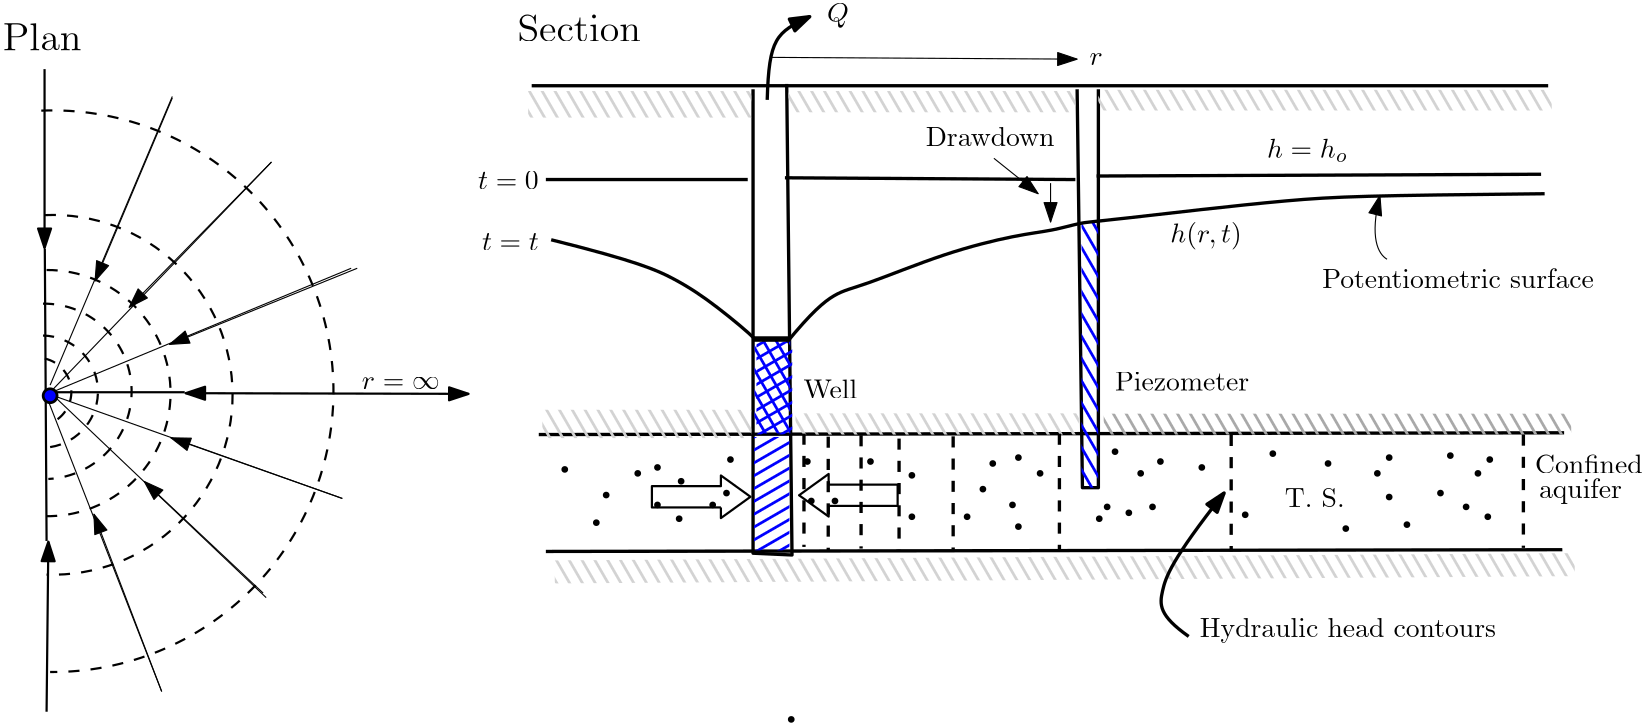 <?xml version="1.0"?>
<!DOCTYPE ipe SYSTEM "ipe.dtd">
<ipe version="70206" creator="Ipe 7.2.9">
<info created="D:20201201010035" modified="D:20201201010758"/>
<ipestyle name="basic">
<symbol name="arrow/arc(spx)">
<path stroke="sym-stroke" fill="sym-stroke" pen="sym-pen">
0 0 m
-1 0.333 l
-1 -0.333 l
h
</path>
</symbol>
<symbol name="arrow/farc(spx)">
<path stroke="sym-stroke" fill="white" pen="sym-pen">
0 0 m
-1 0.333 l
-1 -0.333 l
h
</path>
</symbol>
<symbol name="arrow/ptarc(spx)">
<path stroke="sym-stroke" fill="sym-stroke" pen="sym-pen">
0 0 m
-1 0.333 l
-0.8 0 l
-1 -0.333 l
h
</path>
</symbol>
<symbol name="arrow/fptarc(spx)">
<path stroke="sym-stroke" fill="white" pen="sym-pen">
0 0 m
-1 0.333 l
-0.8 0 l
-1 -0.333 l
h
</path>
</symbol>
<symbol name="mark/circle(sx)" transformations="translations">
<path fill="sym-stroke">
0.6 0 0 0.6 0 0 e
0.4 0 0 0.4 0 0 e
</path>
</symbol>
<symbol name="mark/disk(sx)" transformations="translations">
<path fill="sym-stroke">
0.6 0 0 0.6 0 0 e
</path>
</symbol>
<symbol name="mark/fdisk(sfx)" transformations="translations">
<group>
<path fill="sym-fill">
0.5 0 0 0.5 0 0 e
</path>
<path fill="sym-stroke" fillrule="eofill">
0.6 0 0 0.6 0 0 e
0.4 0 0 0.4 0 0 e
</path>
</group>
</symbol>
<symbol name="mark/box(sx)" transformations="translations">
<path fill="sym-stroke" fillrule="eofill">
-0.6 -0.6 m
0.6 -0.6 l
0.6 0.6 l
-0.6 0.6 l
h
-0.4 -0.4 m
0.4 -0.4 l
0.4 0.4 l
-0.4 0.4 l
h
</path>
</symbol>
<symbol name="mark/square(sx)" transformations="translations">
<path fill="sym-stroke">
-0.6 -0.6 m
0.6 -0.6 l
0.6 0.6 l
-0.6 0.6 l
h
</path>
</symbol>
<symbol name="mark/fsquare(sfx)" transformations="translations">
<group>
<path fill="sym-fill">
-0.5 -0.5 m
0.5 -0.5 l
0.5 0.5 l
-0.5 0.5 l
h
</path>
<path fill="sym-stroke" fillrule="eofill">
-0.6 -0.6 m
0.6 -0.6 l
0.6 0.6 l
-0.6 0.6 l
h
-0.4 -0.4 m
0.4 -0.4 l
0.4 0.4 l
-0.4 0.4 l
h
</path>
</group>
</symbol>
<symbol name="mark/cross(sx)" transformations="translations">
<group>
<path fill="sym-stroke">
-0.43 -0.57 m
0.57 0.43 l
0.43 0.57 l
-0.57 -0.43 l
h
</path>
<path fill="sym-stroke">
-0.43 0.57 m
0.57 -0.43 l
0.43 -0.57 l
-0.57 0.43 l
h
</path>
</group>
</symbol>
<symbol name="arrow/fnormal(spx)">
<path stroke="sym-stroke" fill="white" pen="sym-pen">
0 0 m
-1 0.333 l
-1 -0.333 l
h
</path>
</symbol>
<symbol name="arrow/pointed(spx)">
<path stroke="sym-stroke" fill="sym-stroke" pen="sym-pen">
0 0 m
-1 0.333 l
-0.8 0 l
-1 -0.333 l
h
</path>
</symbol>
<symbol name="arrow/fpointed(spx)">
<path stroke="sym-stroke" fill="white" pen="sym-pen">
0 0 m
-1 0.333 l
-0.8 0 l
-1 -0.333 l
h
</path>
</symbol>
<symbol name="arrow/linear(spx)">
<path stroke="sym-stroke" pen="sym-pen">
-1 0.333 m
0 0 l
-1 -0.333 l
</path>
</symbol>
<symbol name="arrow/fdouble(spx)">
<path stroke="sym-stroke" fill="white" pen="sym-pen">
0 0 m
-1 0.333 l
-1 -0.333 l
h
-1 0 m
-2 0.333 l
-2 -0.333 l
h
</path>
</symbol>
<symbol name="arrow/double(spx)">
<path stroke="sym-stroke" fill="sym-stroke" pen="sym-pen">
0 0 m
-1 0.333 l
-1 -0.333 l
h
-1 0 m
-2 0.333 l
-2 -0.333 l
h
</path>
</symbol>
<pen name="heavier" value="0.8"/>
<pen name="fat" value="1.2"/>
<pen name="ultrafat" value="2"/>
<symbolsize name="large" value="5"/>
<symbolsize name="small" value="2"/>
<symbolsize name="tiny" value="1.1"/>
<arrowsize name="large" value="10"/>
<arrowsize name="small" value="5"/>
<arrowsize name="tiny" value="3"/>
<color name="red" value="1 0 0"/>
<color name="green" value="0 1 0"/>
<color name="blue" value="0 0 1"/>
<color name="yellow" value="1 1 0"/>
<color name="orange" value="1 0.647 0"/>
<color name="gold" value="1 0.843 0"/>
<color name="purple" value="0.627 0.125 0.941"/>
<color name="gray" value="0.745"/>
<color name="brown" value="0.647 0.165 0.165"/>
<color name="navy" value="0 0 0.502"/>
<color name="pink" value="1 0.753 0.796"/>
<color name="seagreen" value="0.18 0.545 0.341"/>
<color name="turquoise" value="0.251 0.878 0.816"/>
<color name="violet" value="0.933 0.51 0.933"/>
<color name="darkblue" value="0 0 0.545"/>
<color name="darkcyan" value="0 0.545 0.545"/>
<color name="darkgray" value="0.663"/>
<color name="darkgreen" value="0 0.392 0"/>
<color name="darkmagenta" value="0.545 0 0.545"/>
<color name="darkorange" value="1 0.549 0"/>
<color name="darkred" value="0.545 0 0"/>
<color name="lightblue" value="0.678 0.847 0.902"/>
<color name="lightcyan" value="0.878 1 1"/>
<color name="lightgray" value="0.827"/>
<color name="lightgreen" value="0.565 0.933 0.565"/>
<color name="lightyellow" value="1 1 0.878"/>
<dashstyle name="dashed" value="[4] 0"/>
<dashstyle name="dotted" value="[1 3] 0"/>
<dashstyle name="dash dotted" value="[4 2 1 2] 0"/>
<dashstyle name="dash dot dotted" value="[4 2 1 2 1 2] 0"/>
<textsize name="large" value="\large"/>
<textsize name="Large" value="\Large"/>
<textsize name="LARGE" value="\LARGE"/>
<textsize name="huge" value="\huge"/>
<textsize name="Huge" value="\Huge"/>
<textsize name="small" value="\small"/>
<textsize name="footnote" value="\footnotesize"/>
<textsize name="tiny" value="\tiny"/>
<textstyle name="center" begin="\begin{center}" end="\end{center}"/>
<textstyle name="itemize" begin="\begin{itemize}" end="\end{itemize}"/>
<textstyle name="item" begin="\begin{itemize}\item{}" end="\end{itemize}"/>
<gridsize name="4 pts" value="4"/>
<gridsize name="8 pts (~3 mm)" value="8"/>
<gridsize name="16 pts (~6 mm)" value="16"/>
<gridsize name="32 pts (~12 mm)" value="32"/>
<gridsize name="10 pts (~3.5 mm)" value="10"/>
<gridsize name="20 pts (~7 mm)" value="20"/>
<gridsize name="14 pts (~5 mm)" value="14"/>
<gridsize name="28 pts (~10 mm)" value="28"/>
<gridsize name="56 pts (~20 mm)" value="56"/>
<anglesize name="90 deg" value="90"/>
<anglesize name="60 deg" value="60"/>
<anglesize name="45 deg" value="45"/>
<anglesize name="30 deg" value="30"/>
<anglesize name="22.5 deg" value="22.5"/>
<opacity name="10%" value="0.1"/>
<opacity name="30%" value="0.3"/>
<opacity name="50%" value="0.5"/>
<opacity name="75%" value="0.75"/>
<tiling name="falling" angle="-60" step="4" width="1"/>
<tiling name="rising" angle="30" step="4" width="1"/>
</ipestyle>
<page>
<layer name="alpha"/>
<view layers="alpha" active="alpha"/>
<path layer="alpha" matrix="1 0 0 1 98.9629 307.973" stroke="black" pen="fat">
291.362 447.193 m
293.274 303.752 l
299.012 303.752 l
299.012 447.193 l
299.012 447.193 l
</path>
<path matrix="1 0 0 1 98.9629 307.973" stroke="black" pen="fat">
186.809 449.106 m
188.721 279.526 l
174.696 280.164 l
174.696 447.193 l
</path>
<path matrix="1 0 0 1 98.9629 307.973" stroke="black" pen="fat">
97.5564 322.877 m
466.679 323.515 l
</path>
<path matrix="1 0 0 1 98.9629 307.973" stroke="black" pen="fat">
100.106 280.801 m
466.041 281.439 l
</path>
<path matrix="1 0 0 1 98.9629 307.973" stroke="black" pen="fat">
95.0063 448.468 m
460.941 448.468 l
</path>
<path matrix="0.869565 0 0 1 122.652 309.017" fill="blue" fillrule="wind" tiling="rising">
174.058 320.965 m
174.058 280.164 l
188.721 280.164 l
188.721 320.965 l
h
</path>
<path matrix="0.878828 0 0 0.819476 121.215 401.668" fill="blue" fillrule="eofill" tiling="falling">
174.058 320.965 m
174.058 280.164 l
188.721 280.164 l
188.721 320.965 l
h
</path>
<path matrix="0.787657 0 0 1.00436 161.901 306.027" fill="blue" fillrule="wind" tiling="falling">
291.999 399.379 m
291.999 304.389 l
299.649 304.389 l
299.649 399.379 l
h
</path>
<path matrix="1 0 0 1 98.9629 307.973" fill="white">
94.3688 446.556 m
173.421 447.193 l
</path>
<path matrix="1 0 0 1 98.9629 307.973" fill="white">
186.171 446.556 m
291.362 447.831 l
</path>
<path matrix="1 0 0 1 98.9629 307.973" fill="white">
298.374 447.831 m
459.666 448.468 l
</path>
<path matrix="0.984848 0 0 0.833333 105.966 381.23" fill="lightgray" tiling="falling">
296.462 448.468 m
296.462 439.543 l
462.216 439.543 l
462.216 448.468 l
h
</path>
<path matrix="1 0 0 1 98.9629 307.973" fill="lightgray" tiling="falling">
187.446 446.556 m
187.446 438.905 l
290.724 438.905 l
290.724 446.556 l
h
</path>
<path matrix="1 0 0 1 98.9629 307.973" fill="lightgray" tiling="falling">
93.7313 446.556 m
93.7313 436.993 l
174.058 436.993 l
174.058 446.556 l
h
</path>
<path matrix="0.999974 0.00714256 -0.00714256 0.999974 104.125 305.316" fill="lightgray" tiling="falling">
100.106 279.526 m
100.106 271.238 l
467.316 271.238 l
467.316 279.526 l
h
</path>
<path matrix="1 0 0 1 98.9629 307.973" fill="lightgray" tiling="falling">
98.8314 331.802 m
98.8314 321.602 l
174.058 321.602 l
174.058 331.802 l
h
</path>
<path matrix="1 0 0 0.736842 100.238 392.941" fill="darkgray" tiling="falling">
299.649 333.078 m
299.649 322.877 l
467.954 322.877 l
467.954 333.078 l
h
</path>
<path matrix="0.987805 0 0 1 102.524 307.973" fill="lightgray" tiling="falling">
188.721 330.527 m
188.721 322.877 l
291.999 322.877 l
291.999 330.527 l
h
</path>
<path matrix="1 0 0 1 98.9629 307.973" stroke="black" arrow="normal/normal">
281.799 413.405 m
281.799 399.379 l
</path>
<path matrix="1 0 0 1 98.9629 307.973" stroke="black" arrow="normal/normal">
261.398 422.33 m
277.336 409.58 l
</path>
<path matrix="1 0 0 1 98.9629 307.973" stroke="black" rarrow="normal/normal">
400.377 408.942 m
396.552 393.642
399.74 387.904
402.927 385.991 c
</path>
<path matrix="1 0 0 1 98.9629 307.973" stroke="black" pen="fat">
186.809 356.028 m
195.734 366.866
204.659 374.516
212.947 375.791
244.185 388.542
270.324 394.917
282.436 396.192
293.274 399.379
297.737 399.379
372.964 408.305
396.552 408.942
459.666 409.58 c
</path>
<path matrix="1 0 0 1 98.9629 307.973" stroke="black" pen="fat">
102.019 393.004 m
132.62 385.354
147.283 378.979
161.308 369.416
172.783 359.853
175.333 357.303 c
</path>
<path matrix="1 0 0 1 98.9629 307.973" stroke="black" dash="dashed" pen="fat">
246.735 322.24 m
246.735 281.439 l
</path>
<path matrix="1 0 0 1.0389 137.214 296.387" stroke="0" dash="dashed" pen="fat">
246.735 322.24 m
246.735 281.439 l
</path>
<path matrix="1 0 0 1.02862 199.053 299.281" stroke="0" dash="dashed" pen="fat">
246.735 322.24 m
246.735 281.439 l
</path>
<path matrix="1 0 0 1 304.243 308.611" stroke="black" dash="dashed" pen="fat">
246.735 322.24 m
246.735 281.439 l
</path>
<path matrix="1 0 0 1 79.4896 307.163" stroke="0" dash="dashed" pen="fat">
246.735 322.24 m
246.735 281.439 l
</path>
<path matrix="1 0 0 1 65.812 308.379" stroke="0" dash="dashed" pen="fat">
246.735 322.24 m
246.735 281.439 l
</path>
<path matrix="1 0 0 1 53.9889 307.858" stroke="0" dash="dashed" pen="fat">
246.735 322.24 m
246.735 281.439 l
</path>
<path matrix="1 0 0 1 98.9629 307.973" stroke="black" pen="fat">
100.106 414.68 m
172.783 414.68 l
</path>
<path matrix="1 0 0 1 98.9629 307.973" stroke="black" pen="fat">
186.171 415.317 m
290.724 414.68 l
</path>
<path matrix="1 0 0 1 98.9629 307.973" stroke="black" pen="fat">
298.374 415.955 m
458.391 416.592 l
</path>
<path matrix="1 0 0 1 98.9629 307.973" stroke="black" pen="fat" arrow="normal/normal">
331.525 250.2 m
320.687 257.85
321.325 265.501
325.15 277.614
344.276 301.839 c
</path>
<path matrix="1 0 0 1 98.9629 307.973" stroke="black" pen="fat" arrow="normal/normal">
179.796 443.368 m
180.434 465.681
182.984 467.594
195.097 473.331 c
</path>
<path matrix="1 0 0 1 98.9629 307.973" stroke="black" arrow="normal/normal">
181.071 458.668 m
291.362 458.031 l
</path>
<path matrix="0.878828 0 0 0.819476 121.911 401.319" fill="blue" fillrule="eofill" tiling="rising">
174.058 320.965 m
174.058 280.164 l
188.721 280.164 l
188.721 320.965 l
h
</path>
<path matrix="0.225168 0 0 0 240.437 665.241" stroke="black" pen="ultrafat">
148.62 360.051 m
206.015 360.051 l
</path>
<text matrix="1 0 0 1 -179.369 147.506" transformations="translations" pos="479.679 631.973" stroke="black" type="label" width="7.876" height="6.815" depth="1.93" valign="baseline" style="math">Q</text>
<text matrix="1 0 0 1 -84.9351 131.885" transformations="translations" pos="479.679 631.973" stroke="black" type="label" width="4.771" height="4.289" depth="0" valign="baseline" style="math">r</text>
<text matrix="1 0 0 1 54.2309 150.346" transformations="translations" pos="404.415 580.141" stroke="black" type="label" width="29.194" height="6.923" depth="1.49" valign="baseline" style="math">h=h_o</text>
<text matrix="1 0 0 1 90.4425 146.086" transformations="translations" pos="388.085 537.539" stroke="black" type="label" width="97.938" height="6.918" depth="0" valign="baseline">Potentiometric surface</text>
<text matrix="1 0 0 1 52.8109 88.5734" transformations="translations" pos="351.163 558.13" stroke="black" type="label" width="48.319" height="6.808" depth="0" valign="baseline">Piezometer</text>
<text matrix="1 0 0 1 48.5507 24.6707" transformations="translations" pos="416.486 580.141" stroke="black" type="label" width="21.586" height="6.808" depth="0" valign="baseline">T. S.</text>
<use matrix="1 0 0 1 98.9629 307.973" name="mark/disk(sx)" pos="106.913 310.329" size="small" stroke="black"/>
<use matrix="1 0 0 1 98.9629 307.973" name="mark/disk(sx)" pos="133.184 308.909" size="small" stroke="black"/>
<use matrix="1 0 0 1 98.9629 307.973" name="mark/disk(sx)" pos="140.284 297.549" size="small" stroke="black"/>
<use matrix="1 0 0 1 98.9629 307.973" name="mark/disk(sx)" pos="121.823 301.099" size="small" stroke="black"/>
<use matrix="1 0 0 1 98.9629 307.973" name="mark/disk(sx)" pos="148.804 306.069" size="small" stroke="black"/>
<use matrix="1 0 0 1 98.9629 307.973" name="mark/disk(sx)" pos="166.555 313.879" size="small" stroke="black"/>
<use matrix="1 0 0 1 98.9629 307.973" name="mark/disk(sx)" pos="165.135 301.809" size="small" stroke="black"/>
<use matrix="1 0 0 1 98.9629 307.973" name="mark/disk(sx)" pos="160.165 297.549" size="small" stroke="black"/>
<use matrix="1 0 0 1 98.9629 307.973" name="mark/disk(sx)" pos="118.273 291.158" size="small" stroke="black"/>
<use matrix="1 0 0 1 98.9629 307.973" name="mark/disk(sx)" pos="140.284 311.039" size="small" stroke="black"/>
<use matrix="1 0 0 1 98.9629 307.973" name="mark/disk(sx)" pos="260.989 312.459" size="small" stroke="black"/>
<use matrix="1 0 0 1 98.9629 307.973" name="mark/disk(sx)" pos="314.242 308.909" size="small" stroke="black"/>
<use matrix="1 0 0 1 98.9629 307.973" name="mark/disk(sx)" pos="321.342 313.169" size="small" stroke="black"/>
<use matrix="1 0 0 1 98.9629 307.973" name="mark/disk(sx)" pos="399.445 308.909" size="small" stroke="black"/>
<use matrix="1 0 0 1 98.9629 307.973" name="mark/disk(sx)" pos="422.166 301.809" size="small" stroke="black"/>
<use matrix="1 0 0 1 98.9629 307.973" name="mark/disk(sx)" pos="431.397 296.839" size="small" stroke="black"/>
<use matrix="1 0 0 1 98.9629 307.973" name="mark/disk(sx)" pos="435.657 308.909" size="small" stroke="black"/>
<use matrix="1 0 0 1 98.9629 307.973" name="mark/disk(sx)" pos="268.09 297.549" size="small" stroke="black"/>
<use matrix="1 0 0 1 98.9629 307.973" name="mark/disk(sx)" pos="231.878 293.289" size="small" stroke="black"/>
<use matrix="1 0 0 1 98.9629 307.973" name="mark/disk(sx)" pos="231.878 308.199" size="small" stroke="black"/>
<use matrix="1 0 0 1 98.9629 307.973" name="mark/disk(sx)" pos="216.967 313.169" size="small" stroke="black"/>
<use matrix="1 0 0 1 98.9629 307.973" name="mark/disk(sx)" pos="204.187 298.969" size="small" stroke="black"/>
<use matrix="1 0 0 1 98.9629 307.973" name="mark/disk(sx)" pos="194.246 313.169" size="small" stroke="black"/>
<use matrix="1 0 0 1 98.9629 307.973" name="mark/disk(sx)" pos="195.666 298.969" size="small" stroke="black"/>
<use matrix="1 0 0 1 98.9629 307.973" name="mark/disk(sx)" pos="302.171 296.839" size="small" stroke="black"/>
<use matrix="1 0 0 1 98.9629 307.973" name="mark/disk(sx)" pos="270.22 289.738" size="small" stroke="black"/>
<use matrix="1 0 0 1 98.9629 307.973" name="mark/disk(sx)" pos="278.03 308.909" size="small" stroke="black"/>
<use matrix="1 0 0 1 98.9629 307.973" name="mark/disk(sx)" pos="270.22 314.59" size="small" stroke="black"/>
<use matrix="1 0 0 1 98.9629 307.973" name="mark/disk(sx)" pos="361.814 316.01" size="small" stroke="black"/>
<use matrix="1 0 0 1 98.9629 307.973" name="mark/disk(sx)" pos="351.873 293.999" size="small" stroke="black"/>
<use matrix="1 0 0 1 98.9629 307.973" name="mark/disk(sx)" pos="410.096 290.448" size="small" stroke="black"/>
<use matrix="1 0 0 1 98.9629 307.973" name="mark/disk(sx)" pos="425.716 315.3" size="small" stroke="black"/>
<use matrix="1 0 0 1 98.9629 307.973" name="mark/disk(sx)" pos="439.207 293.289" size="small" stroke="black"/>
<use matrix="1 0 0 1 98.9629 307.973" name="mark/disk(sx)" pos="403.705 314.59" size="small" stroke="black"/>
<use matrix="1 0 0 1 98.9629 307.973" name="mark/disk(sx)" pos="148.094 292.579" size="small" stroke="black"/>
<use matrix="1 0 0 1 98.9629 307.973" name="mark/disk(sx)" pos="299.331 292.579" size="small" stroke="black"/>
<use matrix="1 0 0 1 98.9629 307.973" name="mark/disk(sx)" pos="336.253 311.039" size="small" stroke="black"/>
<use matrix="1 0 0 1 98.9629 307.973" name="mark/disk(sx)" pos="318.502 296.839" size="small" stroke="black"/>
<use matrix="1 0 0 1 98.9629 307.973" name="mark/disk(sx)" pos="305.011 316.72" size="small" stroke="black"/>
<use matrix="1 0 0 1 98.9629 307.973" name="mark/disk(sx)" pos="309.981 294.709" size="small" stroke="black"/>
<use matrix="1 0 0 1 98.9629 307.973" name="mark/disk(sx)" pos="257.439 303.229" size="small" stroke="black"/>
<use matrix="1 0 0 1 98.9629 307.973" name="mark/disk(sx)" pos="251.759 293.289" size="small" stroke="black"/>
<use matrix="1 0 0 1 98.9629 307.973" name="mark/disk(sx)" pos="403.705 300.389" size="small" stroke="black"/>
<use matrix="1 0 0 1 98.9629 307.973" name="mark/disk(sx)" pos="388.085 289.028" size="small" stroke="black"/>
<use matrix="1 0 0 1 98.9629 307.973" name="mark/disk(sx)" pos="381.694 312.459" size="small" stroke="black"/>
<use matrix="1 0 0 1 98.9629 307.973" name="mark/disk(sx)" pos="439.917 313.879" size="small" stroke="black"/>
<text matrix="1 0 0 1 12.3391 212.829" transformations="translations" pos="323.472 521.919" stroke="black" type="label" width="46.382" height="6.918" depth="0" valign="baseline">Drawdown</text>
<text matrix="1 0 0 1 44.2905 184.428" transformations="translations" pos="379.564 515.528" stroke="black" type="label" width="25.732" height="7.473" depth="2.49" valign="baseline" style="math">h(r, t)</text>
<text matrix="1 0 0 1 157.139 -82.5557" transformations="translations" pos="398.025 699.426" stroke="black" type="label" width="38.744" height="6.918" depth="0" valign="baseline">Confined</text>
<text matrix="1 0 0 1 158.535 -91.3899" transformations="translations" pos="398.025 699.426" stroke="black" type="label" width="29.916" height="6.926" depth="1.93" valign="baseline">aquifer</text>
<text matrix="1 0 0 1 -116.887 101.354" transformations="translations" pos="408.676 542.509" stroke="black" type="label" width="19.372" height="6.918" depth="0" valign="baseline">Well</text>
<text matrix="1 0 0 1 -247.532 153.186" transformations="translations" pos="422.166 565.94" stroke="black" type="label" width="21.862" height="6.42" depth="0" valign="baseline" style="math">t=0</text>
<text matrix="1 0 0 1 -246.112 131.175" transformations="translations" pos="422.166 565.94" stroke="black" type="label" width="20.479" height="6.128" depth="0" valign="baseline" style="math">t=t</text>
<text matrix="1 0 0 1 52.1008 322.174" transformations="translations" pos="382.405 235.776" stroke="black" type="label" width="106.656" height="6.926" depth="1.93" valign="baseline">Hydraulic head contours</text>
<text matrix="1 0 0 1 -229.071 233.42" transformations="translations" pos="417.906 538.959" stroke="black" type="label" width="44.483" height="9.803" depth="0" valign="baseline" size="Large">Section</text>
<path matrix="0.221767 0 0 0.239652 215.712 470.96" stroke="black" pen="heavier">
384 592 m
496 592 l
496 560 l
384 560 l
384 544 l
336 576 l
384 608 l
384 592 l
</path>
<path matrix="-0.221767 0 0 -0.239652 347.243 746.492" stroke="black" pen="heavier">
384 592 m
496 592 l
496 560 l
384 560 l
384 544 l
336 576 l
384 608 l
384 592 l
</path>
<path matrix="1 0 0 1 45.2504 308.95" stroke="0" dash="dashed" pen="fat">
246.735 322.24 m
246.735 281.439 l
</path>
<path matrix="1 0 0 1 -159.83 1.63853" stroke="black" pen="heavier" arrow="normal/normal">
179.159 529.433 m
179.796 590.634 l
</path>
<path matrix="1 0 0 1 -159.284 -1.63853" stroke="black" pen="heavier" arrow="normal/normal">
177.884 764.039 m
177.884 699.65 l
</path>
<path matrix="1 0 0 1 -159.83 0" stroke="black" pen="heavier">
178.521 697.737 m
179.159 592.547 l
</path>
<path matrix="1 0 0 1 -159.83 0" stroke="black" dash="dashed" pen="heavier">
177.246 747.464 m
101.09 0 0 -101.09 181.347 646.457 180.434 545.371 a
</path>
<path matrix="1 0 0 1 -159.83 0" stroke="black" dash="dashed" pen="heavier">
178.521 709.85 m
64.7578 0 0 -64.7578 181.359 645.155 179.159 580.434 a
</path>
<path matrix="1 0 0 1 -159.83 0" stroke="black" dash="dashed" pen="heavier">
179.159 690.087 m
44.3131 0 0 -44.3131 179.473 645.775 178.521 601.472 a
</path>
<path matrix="1 0 0 1 -159.83 0" stroke="black" dash="dashed" pen="heavier">
177.884 677.974 m
31.5782 0 0 -31.5782 178.196 646.398 179.796 614.86 a
</path>
<path matrix="1 0 0 1 -159.83 0" stroke="black" dash="dashed" pen="heavier">
177.884 666.499 m
20.1947 0 0 -20.1947 177.453 646.309 180.434 626.335 a
</path>
<path matrix="1 0 0 1 -159.83 0" stroke="black" dash="dashed" pen="heavier">
178.521 658.211 m
12.2794 0 0 -12.2794 175.805 646.236 179.796 634.623 a
</path>
<path matrix="1 0 0 1 -159.83 0" stroke="black">
224.422 752.564 m
180.434 648.649 l
</path>
<path matrix="1 0 0 1 -159.83 0" stroke="black">
260.123 728.976 m
181.071 646.736 l
</path>
<path matrix="1 0 0 1 -159.83 0" stroke="black">
288.812 690.725 m
181.071 646.098 l
</path>
<path matrix="1 0 0 1 -159.83 0" stroke="black" pen="heavier">
180.434 646.098 m
228.885 646.098 l
</path>
<path matrix="0.427202 0 0 0.387351 -29.2209 394.989" stroke="black" pen="heavier" arrow="normal/normal" rarrow="normal/normal">
230.797 647.373 m
469.229 646.736 l
</path>
<path matrix="1 0 0 1 -159.83 0" stroke="black">
285.624 607.847 m
181.709 644.823 l
</path>
<path matrix="1 0 0 1 -159.83 0" stroke="black">
258.211 572.146 m
181.709 644.823 l
</path>
<path matrix="1 0 0 1 -159.83 0" stroke="black">
220.597 538.358 m
179.796 642.911 l
</path>
<use matrix="1 0 0 1 -395.074 -65.0268" name="mark/fdisk(sfx)" pos="415.677 709.85" size="large" stroke="black" fill="blue"/>
<use matrix="1 0 0 1 -128.368 0" name="mark/disk(sx)" pos="415.776 528.309" size="small" stroke="black"/>
<path matrix="0.632269 0 0 0.634129 -77.3037 274.796" stroke="black" arrow="normal/normal">
224.422 752.564 m
180.434 648.649 l
</path>
<path matrix="0.648146 0 0 0.636123 -68.3053 265.257" stroke="black" arrow="normal/normal">
260.123 728.976 m
181.071 646.736 l
</path>
<path matrix="0.627157 0 0 0.614275 -49.9635 266.43" stroke="black" arrow="normal/normal">
288.812 690.725 m
181.071 646.098 l
</path>
<path matrix="0.597737 0 0 0.610593 -71.0926 209.641" stroke="black" arrow="normal/normal">
220.597 538.358 m
179.796 642.911 l
</path>
<path matrix="0.559397 0 0 0.552944 -47.154 257.42" stroke="black" arrow="normal/normal">
258.211 572.146 m
181.709 644.823 l
</path>
<path matrix="0.593961 0 0 0.590485 -43.8559 248.922" stroke="black" arrow="normal/normal">
285.624 607.847 m
181.709 644.823 l
</path>
<text matrix="1 0 0 1 -287.914 -47.716" transformations="translations" pos="420.728 694.893" stroke="black" type="label" width="28.018" height="4.289" depth="0" valign="baseline" style="math">r = \infty</text>
<text matrix="1 0 0 1 -414.346 230.214" transformations="translations" pos="417.906 538.959" stroke="black" type="label" width="28.287" height="9.963" depth="0" valign="baseline" size="Large">Plan</text>
</page>
</ipe>
